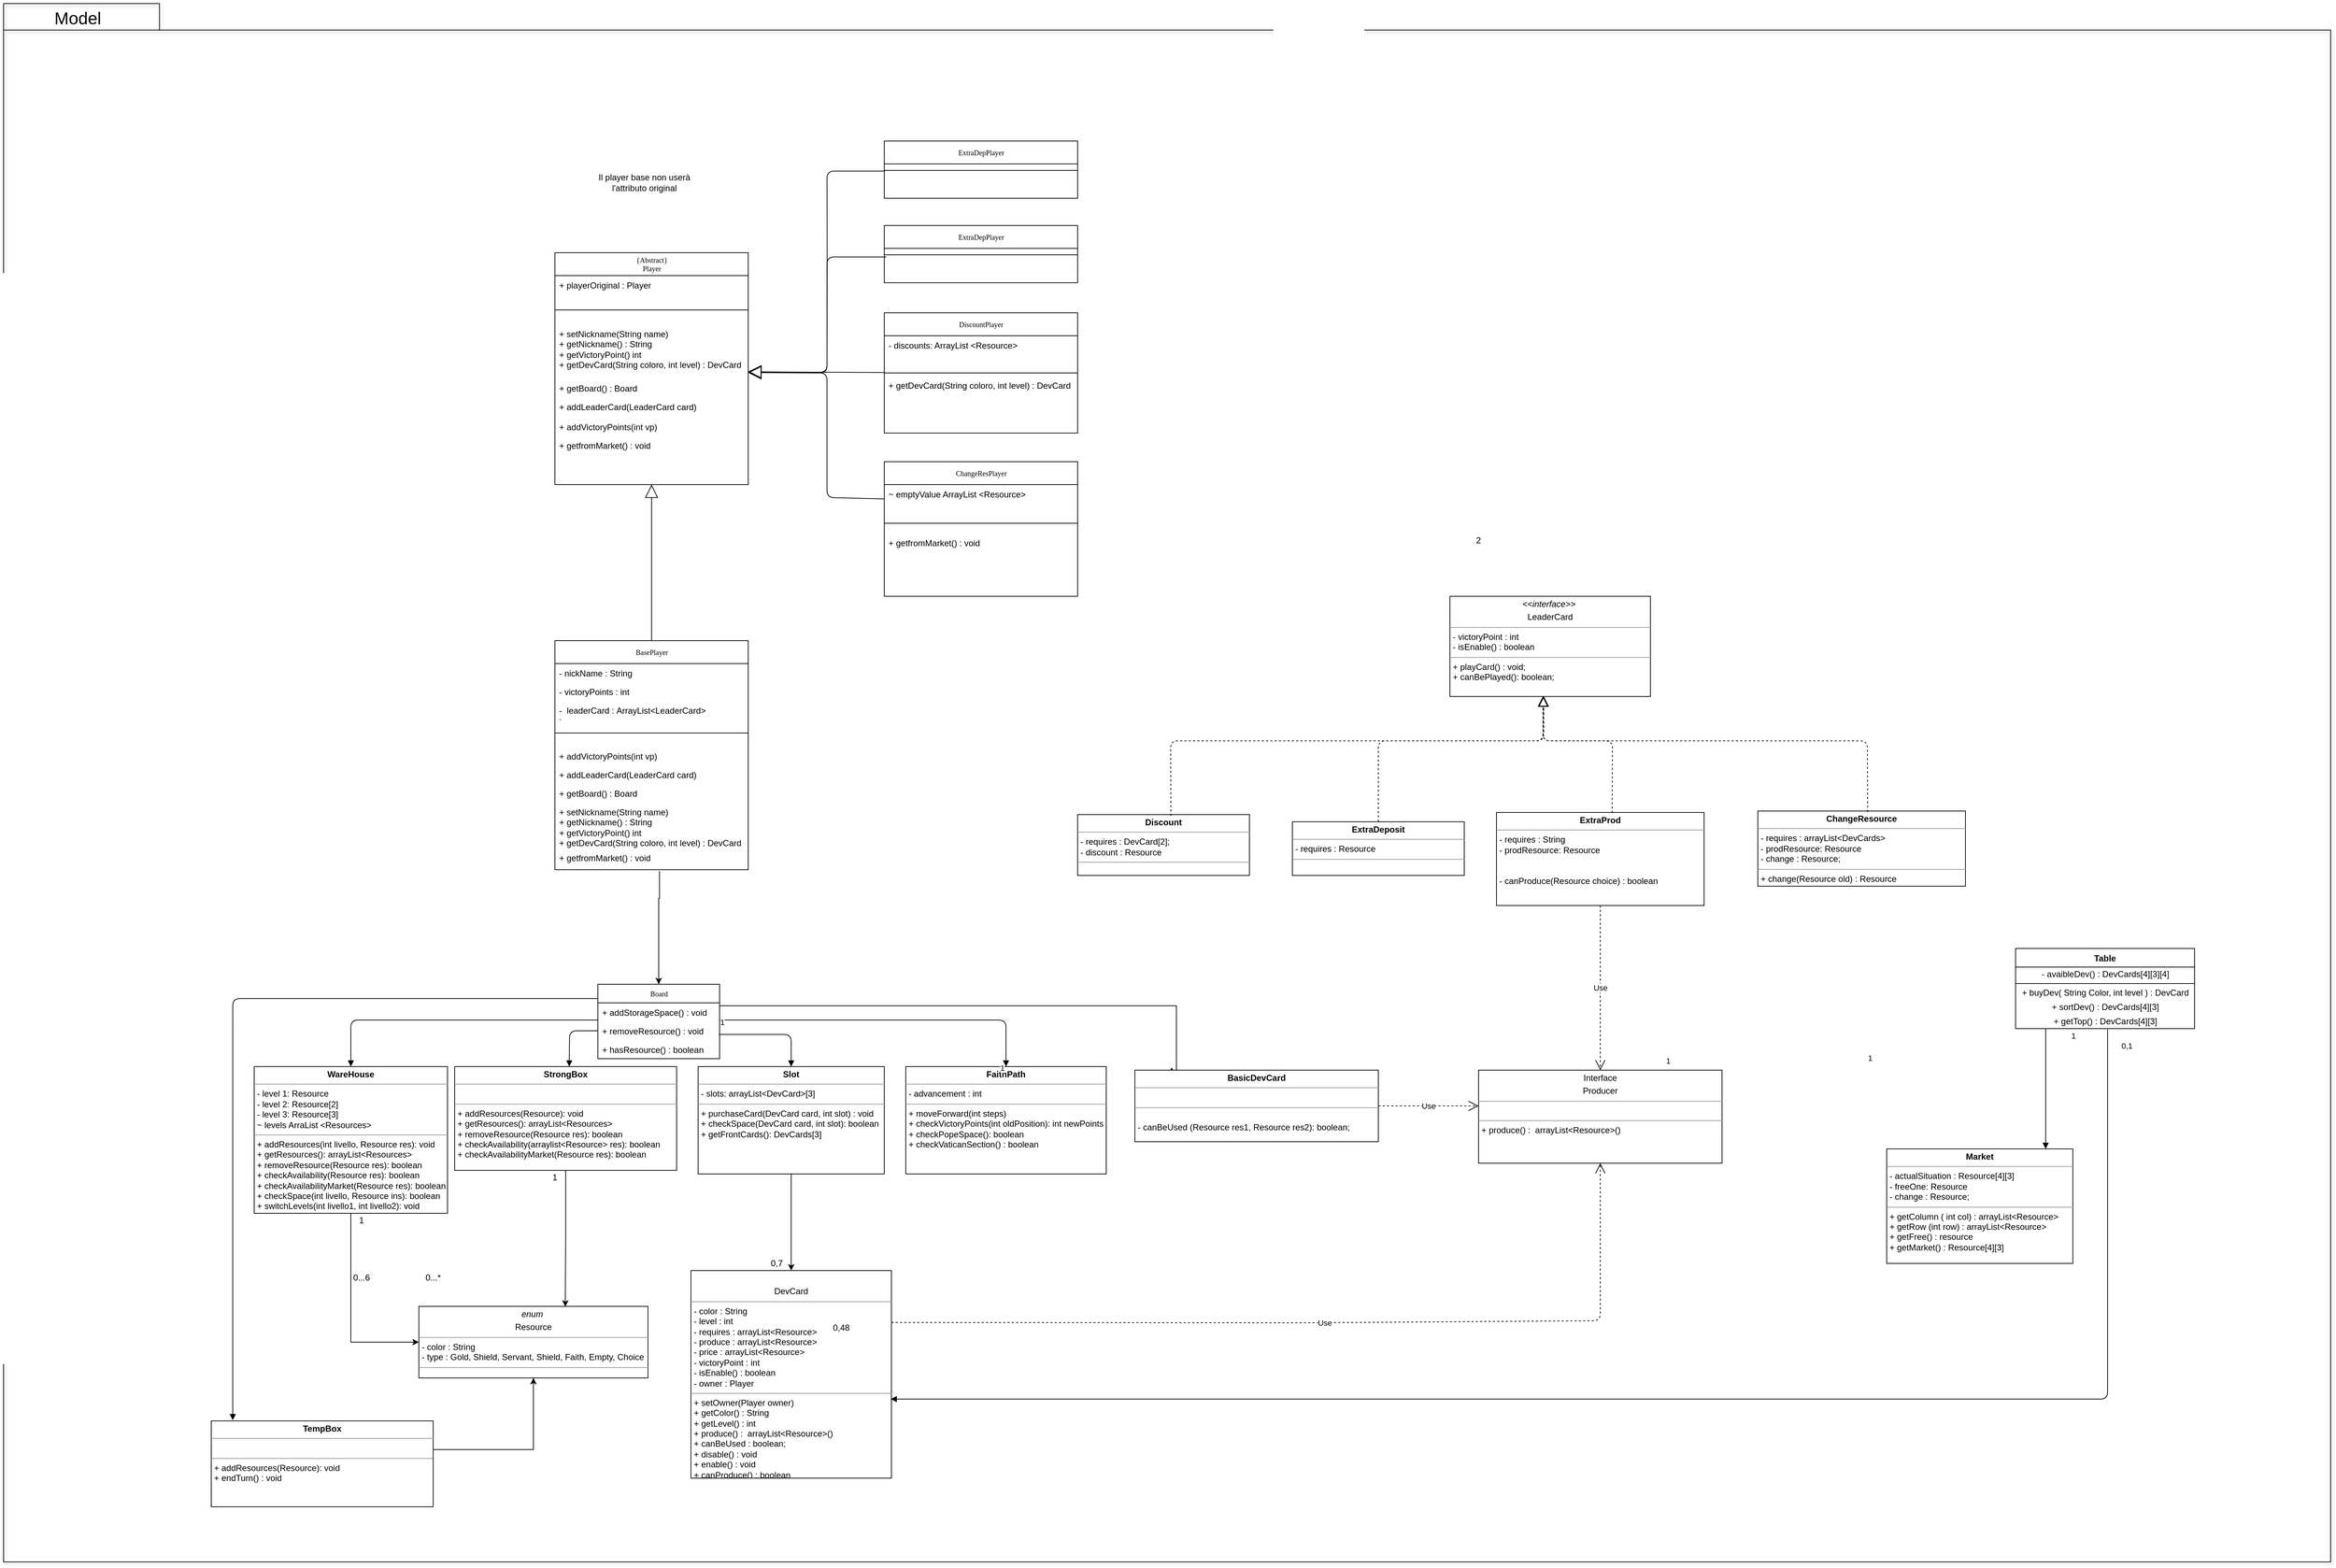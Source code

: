 <mxfile version="14.6.3" type="github">
  <diagram name="Page-1" id="c4acf3e9-155e-7222-9cf6-157b1a14988f">
    <mxGraphModel dx="1668" dy="1526" grid="1" gridSize="10" guides="1" tooltips="1" connect="1" arrows="1" fold="1" page="1" pageScale="1" pageWidth="850" pageHeight="1100" background="#ffffff" math="0" shadow="0">
      <root>
        <mxCell id="0" />
        <mxCell id="1" parent="0" />
        <mxCell id="w-K9gkln1mTXEIpbY9fb-1" value="" style="shape=folder;fontStyle=1;spacingTop=10;tabWidth=40;tabHeight=37;tabPosition=left;html=1;shadow=1;fillColor=none;" parent="1" vertex="1">
          <mxGeometry x="-590" y="-720" width="3250" height="2177" as="geometry" />
        </mxCell>
        <mxCell id="17acba5748e5396b-20" value="{Abstract}&lt;br&gt;Player" style="swimlane;html=1;fontStyle=0;childLayout=stackLayout;horizontal=1;startSize=32;fillColor=none;horizontalStack=0;resizeParent=1;resizeLast=0;collapsible=1;marginBottom=0;swimlaneFillColor=#ffffff;rounded=0;shadow=0;comic=0;labelBackgroundColor=none;strokeWidth=1;fontFamily=Verdana;fontSize=10;align=center;" parent="1" vertex="1">
          <mxGeometry x="180" y="-372" width="270" height="324" as="geometry" />
        </mxCell>
        <mxCell id="tSDiauI4BHr5IlE3H6ec-18" value="+ playerOriginal : Player" style="text;html=1;strokeColor=none;fillColor=none;align=left;verticalAlign=top;spacingLeft=4;spacingRight=4;whiteSpace=wrap;overflow=hidden;rotatable=0;points=[[0,0.5],[1,0.5]];portConstraint=eastwest;" parent="17acba5748e5396b-20" vertex="1">
          <mxGeometry y="32" width="270" height="28" as="geometry" />
        </mxCell>
        <mxCell id="Tt4_UZsse2JY--aP2vom-36" value="" style="line;strokeWidth=1;fillColor=none;align=left;verticalAlign=middle;spacingTop=-1;spacingLeft=3;spacingRight=3;rotatable=0;labelPosition=right;points=[];portConstraint=eastwest;" parent="17acba5748e5396b-20" vertex="1">
          <mxGeometry y="60" width="270" height="40" as="geometry" />
        </mxCell>
        <mxCell id="Tt4_UZsse2JY--aP2vom-37" value="+ setNickname(String name)&lt;br&gt;+ getNickname() : String&lt;br&gt;+ getVictoryPoint() int&lt;br&gt;+ getDevCard(String coloro, int level) : DevCard" style="text;html=1;strokeColor=none;fillColor=none;align=left;verticalAlign=top;spacingLeft=4;spacingRight=4;whiteSpace=wrap;overflow=hidden;rotatable=0;points=[[0,0.5],[1,0.5]];portConstraint=eastwest;" parent="17acba5748e5396b-20" vertex="1">
          <mxGeometry y="100" width="270" height="76" as="geometry" />
        </mxCell>
        <mxCell id="VZWiPymxHDZce6uz7Lrc-1" value="+ getBoard() : Board" style="text;html=1;strokeColor=none;fillColor=none;align=left;verticalAlign=top;spacingLeft=4;spacingRight=4;whiteSpace=wrap;overflow=hidden;rotatable=0;points=[[0,0.5],[1,0.5]];portConstraint=eastwest;" parent="17acba5748e5396b-20" vertex="1">
          <mxGeometry y="176" width="270" height="26" as="geometry" />
        </mxCell>
        <mxCell id="VZWiPymxHDZce6uz7Lrc-2" value="+ addLeaderCard(LeaderCard card)" style="text;html=1;strokeColor=none;fillColor=none;align=left;verticalAlign=top;spacingLeft=4;spacingRight=4;whiteSpace=wrap;overflow=hidden;rotatable=0;points=[[0,0.5],[1,0.5]];portConstraint=eastwest;" parent="17acba5748e5396b-20" vertex="1">
          <mxGeometry y="202" width="270" height="28" as="geometry" />
        </mxCell>
        <mxCell id="VZWiPymxHDZce6uz7Lrc-3" value="+ addVictoryPoints(int vp)" style="text;html=1;strokeColor=none;fillColor=none;align=left;verticalAlign=top;spacingLeft=4;spacingRight=4;whiteSpace=wrap;overflow=hidden;rotatable=0;points=[[0,0.5],[1,0.5]];portConstraint=eastwest;" parent="17acba5748e5396b-20" vertex="1">
          <mxGeometry y="230" width="270" height="26" as="geometry" />
        </mxCell>
        <mxCell id="tSDiauI4BHr5IlE3H6ec-36" value="+ getfromMarket() : void" style="text;html=1;strokeColor=none;fillColor=none;align=left;verticalAlign=top;spacingLeft=4;spacingRight=4;whiteSpace=wrap;overflow=hidden;rotatable=0;points=[[0,0.5],[1,0.5]];portConstraint=eastwest;" parent="17acba5748e5396b-20" vertex="1">
          <mxGeometry y="256" width="270" height="28" as="geometry" />
        </mxCell>
        <mxCell id="8uedm5YtxWgwwN68aBkR-3" style="edgeStyle=orthogonalEdgeStyle;rounded=0;orthogonalLoop=1;jettySize=auto;html=1;entryX=0.151;entryY=-0.038;entryDx=0;entryDy=0;entryPerimeter=0;" parent="1" source="5d2195bd80daf111-5" target="Tt4_UZsse2JY--aP2vom-49" edge="1">
          <mxGeometry relative="1" as="geometry">
            <Array as="points">
              <mxPoint x="1048" y="680" />
              <mxPoint x="1048" y="814" />
            </Array>
            <mxPoint x="1047.66" y="839.35" as="targetPoint" />
          </mxGeometry>
        </mxCell>
        <mxCell id="5d2195bd80daf111-5" value="Board" style="swimlane;html=1;fontStyle=0;childLayout=stackLayout;horizontal=1;startSize=26;fillColor=none;horizontalStack=0;resizeParent=1;resizeLast=0;collapsible=1;marginBottom=0;swimlaneFillColor=#ffffff;rounded=0;shadow=0;comic=0;labelBackgroundColor=none;strokeWidth=1;fontFamily=Verdana;fontSize=10;align=center;" parent="1" vertex="1">
          <mxGeometry x="240" y="650" width="170" height="104" as="geometry" />
        </mxCell>
        <mxCell id="tSDiauI4BHr5IlE3H6ec-33" value="+ addStorageSpace() : void" style="text;html=1;strokeColor=none;fillColor=none;align=left;verticalAlign=top;spacingLeft=4;spacingRight=4;whiteSpace=wrap;overflow=hidden;rotatable=0;points=[[0,0.5],[1,0.5]];portConstraint=eastwest;" parent="5d2195bd80daf111-5" vertex="1">
          <mxGeometry y="26" width="170" height="26" as="geometry" />
        </mxCell>
        <mxCell id="tSDiauI4BHr5IlE3H6ec-39" value="+ removeResource() : void" style="text;html=1;strokeColor=none;fillColor=none;align=left;verticalAlign=top;spacingLeft=4;spacingRight=4;whiteSpace=wrap;overflow=hidden;rotatable=0;points=[[0,0.5],[1,0.5]];portConstraint=eastwest;" parent="5d2195bd80daf111-5" vertex="1">
          <mxGeometry y="52" width="170" height="26" as="geometry" />
        </mxCell>
        <mxCell id="tSDiauI4BHr5IlE3H6ec-40" value="+ hasResource() : boolean" style="text;html=1;strokeColor=none;fillColor=none;align=left;verticalAlign=top;spacingLeft=4;spacingRight=4;whiteSpace=wrap;overflow=hidden;rotatable=0;points=[[0,0.5],[1,0.5]];portConstraint=eastwest;" parent="5d2195bd80daf111-5" vertex="1">
          <mxGeometry y="78" width="170" height="26" as="geometry" />
        </mxCell>
        <mxCell id="5d2195bd80daf111-12" value="&lt;p style=&quot;margin: 0px ; margin-top: 4px ; text-align: center&quot;&gt;&lt;i&gt;enum&amp;nbsp;&lt;/i&gt;&lt;/p&gt;&lt;p style=&quot;margin: 0px ; margin-top: 4px ; text-align: center&quot;&gt;Resource&lt;/p&gt;&lt;hr size=&quot;1&quot;&gt;&lt;p style=&quot;margin: 0px ; margin-left: 4px&quot;&gt;- color : String&lt;br&gt;- type : Gold, Shield, Servant, Shield, Faith, Empty, Choice&lt;/p&gt;&lt;hr size=&quot;1&quot;&gt;&lt;p style=&quot;margin: 0px ; margin-left: 4px&quot;&gt;&lt;br&gt;&lt;/p&gt;" style="verticalAlign=top;align=left;overflow=fill;fontSize=12;fontFamily=Helvetica;html=1;rounded=0;shadow=0;comic=0;labelBackgroundColor=none;strokeWidth=1" parent="1" vertex="1">
          <mxGeometry x="-10" y="1100" width="320" height="100" as="geometry" />
        </mxCell>
        <mxCell id="RtRzZt0xqBWtNR3uWcVC-22" style="edgeStyle=orthogonalEdgeStyle;rounded=0;orthogonalLoop=1;jettySize=auto;html=1;entryX=0.639;entryY=0.004;entryDx=0;entryDy=0;entryPerimeter=0;" parent="1" source="RtRzZt0xqBWtNR3uWcVC-19" target="5d2195bd80daf111-12" edge="1">
          <mxGeometry relative="1" as="geometry" />
        </mxCell>
        <mxCell id="RtRzZt0xqBWtNR3uWcVC-19" value="&lt;p style=&quot;margin: 0px ; margin-top: 4px ; text-align: center&quot;&gt;&lt;b&gt;StrongBox&lt;/b&gt;&lt;/p&gt;&lt;hr size=&quot;1&quot;&gt;&lt;p style=&quot;margin: 0px ; margin-left: 4px&quot;&gt;&lt;br&gt;&lt;/p&gt;&lt;hr size=&quot;1&quot;&gt;&lt;p style=&quot;margin: 0px ; margin-left: 4px&quot;&gt;+ addResources(Resource): void&lt;/p&gt;&lt;p style=&quot;margin: 0px ; margin-left: 4px&quot;&gt;+ getResources(): arrayList&amp;lt;Resources&amp;gt;&lt;/p&gt;&lt;p style=&quot;margin: 0px ; margin-left: 4px&quot;&gt;+ removeResource(Resource res): boolean&lt;/p&gt;&lt;p style=&quot;margin: 0px ; margin-left: 4px&quot;&gt;+ checkAvailability(arraylist&amp;lt;Resource&amp;gt; res): boolean&lt;/p&gt;&lt;p style=&quot;margin: 0px ; margin-left: 4px&quot;&gt;+ checkAvailabilityMarket(Resource res): boolean&lt;br&gt;&lt;/p&gt;" style="verticalAlign=top;align=left;overflow=fill;fontSize=12;fontFamily=Helvetica;html=1;rounded=0;shadow=0;comic=0;labelBackgroundColor=none;strokeWidth=1" parent="1" vertex="1">
          <mxGeometry x="40" y="765" width="310" height="145" as="geometry" />
        </mxCell>
        <mxCell id="RtRzZt0xqBWtNR3uWcVC-25" style="edgeStyle=orthogonalEdgeStyle;rounded=0;orthogonalLoop=1;jettySize=auto;html=1;" parent="1" source="RtRzZt0xqBWtNR3uWcVC-20" target="5d2195bd80daf111-12" edge="1">
          <mxGeometry relative="1" as="geometry">
            <Array as="points">
              <mxPoint x="-105" y="1050" />
              <mxPoint x="-105" y="1050" />
            </Array>
          </mxGeometry>
        </mxCell>
        <mxCell id="RtRzZt0xqBWtNR3uWcVC-20" value="&lt;p style=&quot;margin: 0px ; margin-top: 4px ; text-align: center&quot;&gt;&lt;b&gt;WareHouse&lt;/b&gt;&lt;/p&gt;&lt;hr size=&quot;1&quot;&gt;&lt;p style=&quot;margin: 0px ; margin-left: 4px&quot;&gt;- level 1: Resource&lt;/p&gt;&lt;p style=&quot;margin: 0px ; margin-left: 4px&quot;&gt;- level 2: Resource[2]&lt;/p&gt;&lt;p style=&quot;margin: 0px ; margin-left: 4px&quot;&gt;- level 3: Resource[3]&lt;/p&gt;&lt;p style=&quot;margin: 0px ; margin-left: 4px&quot;&gt;~ levels ArraList &amp;lt;Resources&amp;gt;&lt;/p&gt;&lt;hr size=&quot;1&quot;&gt;&lt;p style=&quot;margin: 0px ; margin-left: 4px&quot;&gt;+ addResources(int livello, Resource res): void&lt;/p&gt;&lt;p style=&quot;margin: 0px ; margin-left: 4px&quot;&gt;+ getResources(): arrayList&amp;lt;Resources&amp;gt;&lt;/p&gt;&lt;p style=&quot;margin: 0px ; margin-left: 4px&quot;&gt;+ removeResource(Resource res): boolean&lt;/p&gt;&lt;p style=&quot;margin: 0px ; margin-left: 4px&quot;&gt;+ checkAvailability(Resource res): boolean&lt;/p&gt;&lt;p style=&quot;margin: 0px ; margin-left: 4px&quot;&gt;+ checkAvailabilityMarket(Resource res): boolean&lt;/p&gt;&lt;p style=&quot;margin: 0px ; margin-left: 4px&quot;&gt;+ checkSpace(int livello, Resource ins): boolean&lt;/p&gt;&lt;p style=&quot;margin: 0px ; margin-left: 4px&quot;&gt;+ switchLevels(int livello1, int livello2): void&lt;/p&gt;" style="verticalAlign=top;align=left;overflow=fill;fontSize=12;fontFamily=Helvetica;html=1;rounded=0;shadow=0;comic=0;labelBackgroundColor=none;strokeWidth=1" parent="1" vertex="1">
          <mxGeometry x="-240" y="765" width="270" height="205" as="geometry" />
        </mxCell>
        <mxCell id="RtRzZt0xqBWtNR3uWcVC-23" value="0...*" style="text;html=1;strokeColor=none;fillColor=none;align=center;verticalAlign=middle;whiteSpace=wrap;rounded=0;" parent="1" vertex="1">
          <mxGeometry x="-10" y="1050" width="40" height="20" as="geometry" />
        </mxCell>
        <mxCell id="RtRzZt0xqBWtNR3uWcVC-24" value="1" style="text;html=1;strokeColor=none;fillColor=none;align=center;verticalAlign=middle;whiteSpace=wrap;rounded=0;" parent="1" vertex="1">
          <mxGeometry x="160" y="910" width="40" height="20" as="geometry" />
        </mxCell>
        <mxCell id="RtRzZt0xqBWtNR3uWcVC-26" value="0...6" style="text;html=1;strokeColor=none;fillColor=none;align=center;verticalAlign=middle;whiteSpace=wrap;rounded=0;" parent="1" vertex="1">
          <mxGeometry x="-110" y="1050" width="40" height="20" as="geometry" />
        </mxCell>
        <mxCell id="RtRzZt0xqBWtNR3uWcVC-27" value="1" style="text;html=1;strokeColor=none;fillColor=none;align=center;verticalAlign=middle;whiteSpace=wrap;rounded=0;" parent="1" vertex="1">
          <mxGeometry x="-110" y="970" width="40" height="20" as="geometry" />
        </mxCell>
        <mxCell id="Tt4_UZsse2JY--aP2vom-6" style="edgeStyle=orthogonalEdgeStyle;rounded=0;orthogonalLoop=1;jettySize=auto;html=1;" parent="1" source="RtRzZt0xqBWtNR3uWcVC-28" target="Tt4_UZsse2JY--aP2vom-1" edge="1">
          <mxGeometry relative="1" as="geometry" />
        </mxCell>
        <mxCell id="RtRzZt0xqBWtNR3uWcVC-28" value="&lt;p style=&quot;margin: 0px ; margin-top: 4px ; text-align: center&quot;&gt;&lt;b&gt;Slot&lt;/b&gt;&lt;/p&gt;&lt;hr size=&quot;1&quot;&gt;&lt;p style=&quot;margin: 0px ; margin-left: 4px&quot;&gt;- slots: arrayList&amp;lt;DevCard&amp;gt;[3]&lt;/p&gt;&lt;hr size=&quot;1&quot;&gt;&lt;p style=&quot;margin: 0px ; margin-left: 4px&quot;&gt;+ purchaseCard(DevCard card, int slot) : void&lt;/p&gt;&lt;p style=&quot;margin: 0px ; margin-left: 4px&quot;&gt;+ checkSpace(DevCard card, int slot): boolean&lt;/p&gt;&lt;p style=&quot;margin: 0px ; margin-left: 4px&quot;&gt;+ getFrontCards(): DevCards[3]&lt;/p&gt;&lt;p style=&quot;margin: 0px ; margin-left: 4px&quot;&gt;&lt;br&gt;&lt;/p&gt;" style="verticalAlign=top;align=left;overflow=fill;fontSize=12;fontFamily=Helvetica;html=1;rounded=0;shadow=0;comic=0;labelBackgroundColor=none;strokeWidth=1" parent="1" vertex="1">
          <mxGeometry x="380" y="765" width="260" height="150" as="geometry" />
        </mxCell>
        <mxCell id="RtRzZt0xqBWtNR3uWcVC-29" value="&lt;p style=&quot;margin: 0px ; margin-top: 4px ; text-align: center&quot;&gt;&lt;b&gt;FaithPath&lt;/b&gt;&lt;/p&gt;&lt;hr size=&quot;1&quot;&gt;&lt;p style=&quot;margin: 0px ; margin-left: 4px&quot;&gt;- advancement : int&lt;/p&gt;&lt;hr size=&quot;1&quot;&gt;&lt;p style=&quot;margin: 0px ; margin-left: 4px&quot;&gt;+ moveForward(int steps)&lt;/p&gt;&lt;p style=&quot;margin: 0px ; margin-left: 4px&quot;&gt;+ checkVictoryPoints(int oldPosition): int newPoints&lt;/p&gt;&lt;p style=&quot;margin: 0px ; margin-left: 4px&quot;&gt;+ checkPopeSpace(): boolean&lt;/p&gt;&lt;p style=&quot;margin: 0px ; margin-left: 4px&quot;&gt;+ checkVaticanSection() : boolean&lt;/p&gt;" style="verticalAlign=top;align=left;overflow=fill;fontSize=12;fontFamily=Helvetica;html=1;rounded=0;shadow=0;comic=0;labelBackgroundColor=none;strokeWidth=1" parent="1" vertex="1">
          <mxGeometry x="670" y="765" width="280" height="150" as="geometry" />
        </mxCell>
        <mxCell id="Tt4_UZsse2JY--aP2vom-1" value="&lt;p style=&quot;margin: 0px ; margin-top: 4px ; text-align: center&quot;&gt;&lt;br&gt;&lt;/p&gt;&lt;p style=&quot;margin: 0px ; margin-top: 4px ; text-align: center&quot;&gt;DevCard&lt;/p&gt;&lt;hr size=&quot;1&quot;&gt;&lt;p style=&quot;margin: 0px ; margin-left: 4px&quot;&gt;- color : String&lt;br&gt;- level : int&amp;nbsp;&lt;/p&gt;&lt;p style=&quot;margin: 0px ; margin-left: 4px&quot;&gt;- requires : arrayList&amp;lt;Resource&amp;gt;&lt;/p&gt;&lt;p style=&quot;margin: 0px ; margin-left: 4px&quot;&gt;- produce : arrayList&amp;lt;Resource&amp;gt;&amp;nbsp;&lt;/p&gt;&lt;p style=&quot;margin: 0px ; margin-left: 4px&quot;&gt;- price : arrayList&amp;lt;Resource&amp;gt;&lt;/p&gt;&lt;p style=&quot;margin: 0px ; margin-left: 4px&quot;&gt;- victoryPoint : int&lt;/p&gt;&lt;p style=&quot;margin: 0px ; margin-left: 4px&quot;&gt;- isEnable() : boolean&lt;/p&gt;&lt;p style=&quot;margin: 0px ; margin-left: 4px&quot;&gt;- owner : Player&lt;/p&gt;&lt;hr size=&quot;1&quot;&gt;&lt;p style=&quot;margin: 0px ; margin-left: 4px&quot;&gt;+ setOwner(Player owner)&amp;nbsp;&lt;/p&gt;&lt;p style=&quot;margin: 0px ; margin-left: 4px&quot;&gt;+ getColor() : String&lt;/p&gt;&lt;p style=&quot;margin: 0px ; margin-left: 4px&quot;&gt;+ getLevel() : int&amp;nbsp;&lt;/p&gt;&lt;p style=&quot;margin: 0px ; margin-left: 4px&quot;&gt;+ produce() : &amp;nbsp;arrayList&amp;lt;Resource&amp;gt;()&lt;/p&gt;&lt;p style=&quot;margin: 0px ; margin-left: 4px&quot;&gt;+ canBeUsed : boolean;&lt;/p&gt;&lt;p style=&quot;margin: 0px ; margin-left: 4px&quot;&gt;+ disable() : void&lt;/p&gt;&lt;p style=&quot;margin: 0px ; margin-left: 4px&quot;&gt;+ enable() : void&lt;/p&gt;&lt;p style=&quot;margin: 0px ; margin-left: 4px&quot;&gt;+ canProduce() : boolean&lt;/p&gt;&lt;p style=&quot;margin: 0px ; margin-left: 4px&quot;&gt;&lt;br&gt;&lt;/p&gt;&lt;p style=&quot;margin: 0px ; margin-left: 4px&quot;&gt;&lt;br&gt;&lt;/p&gt;" style="verticalAlign=top;align=left;overflow=fill;fontSize=12;fontFamily=Helvetica;html=1;rounded=0;shadow=0;comic=0;labelBackgroundColor=none;strokeWidth=1" parent="1" vertex="1">
          <mxGeometry x="370" y="1050" width="280" height="290" as="geometry" />
        </mxCell>
        <mxCell id="Tt4_UZsse2JY--aP2vom-7" value="0,7" style="text;html=1;strokeColor=none;fillColor=none;align=center;verticalAlign=middle;whiteSpace=wrap;rounded=0;" parent="1" vertex="1">
          <mxGeometry x="470" y="1030" width="40" height="20" as="geometry" />
        </mxCell>
        <mxCell id="Tt4_UZsse2JY--aP2vom-9" value="&lt;p style=&quot;margin: 0px ; margin-top: 4px ; text-align: center&quot;&gt;&lt;i&gt;&amp;lt;&amp;lt;interface&amp;gt;&amp;gt;&amp;nbsp;&lt;/i&gt;&lt;/p&gt;&lt;p style=&quot;margin: 0px ; margin-top: 4px ; text-align: center&quot;&gt;LeaderCard&lt;/p&gt;&lt;hr size=&quot;1&quot;&gt;&lt;p style=&quot;margin: 0px ; margin-left: 4px&quot;&gt;- victoryPoint : int&lt;br&gt;&lt;/p&gt;&lt;p style=&quot;margin: 0px ; margin-left: 4px&quot;&gt;- isEnable() : boolean&lt;/p&gt;&lt;hr size=&quot;1&quot;&gt;&lt;p style=&quot;margin: 0px ; margin-left: 4px&quot;&gt;+ playCard() : void;&lt;br&gt;&lt;/p&gt;&lt;p style=&quot;margin: 0px ; margin-left: 4px&quot;&gt;+ canBePlayed(): boolean;&lt;/p&gt;" style="verticalAlign=top;align=left;overflow=fill;fontSize=12;fontFamily=Helvetica;html=1;rounded=0;shadow=0;comic=0;labelBackgroundColor=none;strokeWidth=1" parent="1" vertex="1">
          <mxGeometry x="1430" y="108" width="280" height="140" as="geometry" />
        </mxCell>
        <mxCell id="Tt4_UZsse2JY--aP2vom-10" value="&lt;p style=&quot;margin: 0px ; margin-top: 4px ; text-align: center&quot;&gt;&lt;b&gt;Discount&lt;/b&gt;&lt;/p&gt;&lt;hr size=&quot;1&quot;&gt;&lt;p style=&quot;margin: 0px ; margin-left: 4px&quot;&gt;- requires : DevCard[2];&lt;/p&gt;&lt;p style=&quot;margin: 0px ; margin-left: 4px&quot;&gt;- discount : Resource&lt;/p&gt;&lt;hr size=&quot;1&quot;&gt;&lt;p style=&quot;margin: 0px ; margin-left: 4px&quot;&gt;&lt;br&gt;&lt;/p&gt;" style="verticalAlign=top;align=left;overflow=fill;fontSize=12;fontFamily=Helvetica;html=1;rounded=0;shadow=0;comic=0;labelBackgroundColor=none;strokeWidth=1" parent="1" vertex="1">
          <mxGeometry x="910" y="413" width="240" height="85" as="geometry" />
        </mxCell>
        <mxCell id="Tt4_UZsse2JY--aP2vom-15" value="2" style="text;html=1;strokeColor=none;fillColor=none;align=center;verticalAlign=middle;whiteSpace=wrap;rounded=0;" parent="1" vertex="1">
          <mxGeometry x="1450" y="20" width="40" height="20" as="geometry" />
        </mxCell>
        <mxCell id="Tt4_UZsse2JY--aP2vom-23" value="&lt;p style=&quot;margin: 0px ; margin-top: 4px ; text-align: center&quot;&gt;&lt;b&gt;ExtraDeposit&lt;/b&gt;&lt;/p&gt;&lt;hr size=&quot;1&quot;&gt;&lt;p style=&quot;margin: 0px ; margin-left: 4px&quot;&gt;- requires : Resource&lt;/p&gt;&lt;hr size=&quot;1&quot;&gt;&lt;p style=&quot;margin: 0px ; margin-left: 4px&quot;&gt;&lt;br&gt;&lt;/p&gt;" style="verticalAlign=top;align=left;overflow=fill;fontSize=12;fontFamily=Helvetica;html=1;rounded=0;shadow=0;comic=0;labelBackgroundColor=none;strokeWidth=1" parent="1" vertex="1">
          <mxGeometry x="1210" y="423" width="240" height="75" as="geometry" />
        </mxCell>
        <mxCell id="Tt4_UZsse2JY--aP2vom-26" value="" style="endArrow=block;dashed=1;endFill=0;endSize=12;html=1;exitX=0.543;exitY=0.02;exitDx=0;exitDy=0;exitPerimeter=0;entryX=0.468;entryY=0.997;entryDx=0;entryDy=0;entryPerimeter=0;" parent="1" source="Tt4_UZsse2JY--aP2vom-10" target="Tt4_UZsse2JY--aP2vom-9" edge="1">
          <mxGeometry width="160" relative="1" as="geometry">
            <mxPoint x="1190" y="360" as="sourcePoint" />
            <mxPoint x="1350" y="360" as="targetPoint" />
            <Array as="points">
              <mxPoint x="1040" y="310" />
              <mxPoint x="1561" y="310" />
            </Array>
          </mxGeometry>
        </mxCell>
        <mxCell id="Tt4_UZsse2JY--aP2vom-28" value="" style="endArrow=block;dashed=1;endFill=0;endSize=12;html=1;entryX=0.464;entryY=0.997;entryDx=0;entryDy=0;entryPerimeter=0;" parent="1" source="Tt4_UZsse2JY--aP2vom-23" edge="1" target="Tt4_UZsse2JY--aP2vom-9">
          <mxGeometry width="160" relative="1" as="geometry">
            <mxPoint x="1200.32" y="426.7" as="sourcePoint" />
            <mxPoint x="1560" y="250" as="targetPoint" />
            <Array as="points">
              <mxPoint x="1330" y="310" />
              <mxPoint x="1560" y="310" />
            </Array>
          </mxGeometry>
        </mxCell>
        <mxCell id="Tt4_UZsse2JY--aP2vom-29" value="&lt;p style=&quot;margin: 0px ; margin-top: 4px ; text-align: center&quot;&gt;&lt;b&gt;ExtraProd&lt;/b&gt;&lt;/p&gt;&lt;hr size=&quot;1&quot;&gt;&lt;p style=&quot;margin: 0px ; margin-left: 4px&quot;&gt;- requires : String&lt;/p&gt;&lt;p style=&quot;margin: 0px ; margin-left: 4px&quot;&gt;- prodResource: Resource&lt;/p&gt;&lt;p style=&quot;margin: 0px ; margin-left: 4px&quot;&gt;&lt;br&gt;&lt;/p&gt;&lt;p style=&quot;margin: 0px ; margin-left: 4px&quot;&gt;&lt;br&gt;&lt;/p&gt;&lt;p style=&quot;margin: 0px ; margin-left: 4px&quot;&gt;- canProduce(Resource choice) : boolean&lt;/p&gt;" style="verticalAlign=top;align=left;overflow=fill;fontSize=12;fontFamily=Helvetica;html=1;rounded=0;shadow=0;comic=0;labelBackgroundColor=none;strokeWidth=1" parent="1" vertex="1">
          <mxGeometry x="1495" y="410" width="290" height="130" as="geometry" />
        </mxCell>
        <mxCell id="Tt4_UZsse2JY--aP2vom-31" value="" style="endArrow=block;dashed=1;endFill=0;endSize=12;html=1;exitX=0.557;exitY=0.005;exitDx=0;exitDy=0;exitPerimeter=0;entryX=0.467;entryY=0.995;entryDx=0;entryDy=0;entryPerimeter=0;" parent="1" source="Tt4_UZsse2JY--aP2vom-29" edge="1" target="Tt4_UZsse2JY--aP2vom-9">
          <mxGeometry width="160" relative="1" as="geometry">
            <mxPoint x="1490" y="425" as="sourcePoint" />
            <mxPoint x="1560" y="260" as="targetPoint" />
            <Array as="points">
              <mxPoint x="1657" y="310" />
              <mxPoint x="1560" y="310" />
            </Array>
          </mxGeometry>
        </mxCell>
        <mxCell id="Tt4_UZsse2JY--aP2vom-32" value="&lt;p style=&quot;margin: 0px ; margin-top: 4px ; text-align: center&quot;&gt;&lt;b&gt;ChangeResource&lt;/b&gt;&lt;/p&gt;&lt;hr size=&quot;1&quot;&gt;&lt;p style=&quot;margin: 0px ; margin-left: 4px&quot;&gt;- requires : arrayList&amp;lt;DevCards&amp;gt;&lt;/p&gt;&lt;p style=&quot;margin: 0px ; margin-left: 4px&quot;&gt;- prodResource: Resource&lt;/p&gt;&lt;p style=&quot;margin: 0px ; margin-left: 4px&quot;&gt;- change : Resource;&lt;/p&gt;&lt;hr size=&quot;1&quot;&gt;&lt;p style=&quot;margin: 0px ; margin-left: 4px&quot;&gt;+ change(Resource old) : Resource&lt;/p&gt;" style="verticalAlign=top;align=left;overflow=fill;fontSize=12;fontFamily=Helvetica;html=1;rounded=0;shadow=0;comic=0;labelBackgroundColor=none;strokeWidth=1" parent="1" vertex="1">
          <mxGeometry x="1860" y="408" width="290" height="105" as="geometry" />
        </mxCell>
        <mxCell id="Tt4_UZsse2JY--aP2vom-33" value="" style="endArrow=block;dashed=1;endFill=0;endSize=12;html=1;exitX=0.529;exitY=0.012;exitDx=0;exitDy=0;exitPerimeter=0;entryX=0.465;entryY=0.995;entryDx=0;entryDy=0;entryPerimeter=0;" parent="1" source="Tt4_UZsse2JY--aP2vom-32" edge="1" target="Tt4_UZsse2JY--aP2vom-9">
          <mxGeometry width="160" relative="1" as="geometry">
            <mxPoint x="1781.53" y="415.005" as="sourcePoint" />
            <mxPoint x="1560" y="250" as="targetPoint" />
            <Array as="points">
              <mxPoint x="2013" y="310" />
              <mxPoint x="1700" y="310" />
              <mxPoint x="1560" y="310" />
            </Array>
          </mxGeometry>
        </mxCell>
        <mxCell id="Tt4_UZsse2JY--aP2vom-41" value="" style="endArrow=block;endFill=1;html=1;edgeStyle=orthogonalEdgeStyle;align=left;verticalAlign=top;entryX=0.5;entryY=0;entryDx=0;entryDy=0;" parent="1" target="RtRzZt0xqBWtNR3uWcVC-29" edge="1">
          <mxGeometry x="-0.854" y="-15" relative="1" as="geometry">
            <mxPoint x="410" y="700" as="sourcePoint" />
            <mxPoint x="560" y="685" as="targetPoint" />
            <mxPoint as="offset" />
            <Array as="points">
              <mxPoint x="410" y="700" />
              <mxPoint x="810" y="700" />
            </Array>
          </mxGeometry>
        </mxCell>
        <mxCell id="Tt4_UZsse2JY--aP2vom-42" value="1" style="edgeLabel;resizable=0;html=1;align=left;verticalAlign=bottom;" parent="Tt4_UZsse2JY--aP2vom-41" connectable="0" vertex="1">
          <mxGeometry x="-1" relative="1" as="geometry">
            <mxPoint x="390" y="75" as="offset" />
          </mxGeometry>
        </mxCell>
        <mxCell id="Tt4_UZsse2JY--aP2vom-63" value="1" style="edgeLabel;resizable=0;html=1;align=left;verticalAlign=bottom;" parent="Tt4_UZsse2JY--aP2vom-41" connectable="0" vertex="1">
          <mxGeometry x="-1" relative="1" as="geometry">
            <mxPoint x="1320" y="65" as="offset" />
          </mxGeometry>
        </mxCell>
        <mxCell id="Tt4_UZsse2JY--aP2vom-43" value="" style="endArrow=block;endFill=1;html=1;edgeStyle=orthogonalEdgeStyle;align=left;verticalAlign=top;entryX=0.5;entryY=0;entryDx=0;entryDy=0;" parent="1" target="RtRzZt0xqBWtNR3uWcVC-20" edge="1">
          <mxGeometry x="-0.854" y="-15" relative="1" as="geometry">
            <mxPoint x="240" y="700" as="sourcePoint" />
            <mxPoint x="450" y="755" as="targetPoint" />
            <Array as="points">
              <mxPoint x="-105" y="700" />
            </Array>
            <mxPoint as="offset" />
          </mxGeometry>
        </mxCell>
        <mxCell id="Tt4_UZsse2JY--aP2vom-44" value="1,3" style="edgeLabel;resizable=0;html=1;align=left;verticalAlign=bottom;" parent="Tt4_UZsse2JY--aP2vom-43" connectable="0" vertex="1">
          <mxGeometry x="-1" relative="1" as="geometry">
            <mxPoint x="790.96" y="157.5" as="offset" />
          </mxGeometry>
        </mxCell>
        <mxCell id="Tt4_UZsse2JY--aP2vom-45" value="" style="endArrow=block;endFill=1;html=1;edgeStyle=orthogonalEdgeStyle;align=left;verticalAlign=top;exitX=0.993;exitY=0.697;exitDx=0;exitDy=0;exitPerimeter=0;" parent="1" target="RtRzZt0xqBWtNR3uWcVC-28" edge="1" source="tSDiauI4BHr5IlE3H6ec-39">
          <mxGeometry x="-0.854" y="-15" relative="1" as="geometry">
            <mxPoint x="413" y="660" as="sourcePoint" />
            <mxPoint x="740" y="775" as="targetPoint" />
            <mxPoint as="offset" />
            <Array as="points">
              <mxPoint x="510" y="720" />
            </Array>
          </mxGeometry>
        </mxCell>
        <mxCell id="Tt4_UZsse2JY--aP2vom-46" value="1" style="edgeLabel;resizable=0;html=1;align=left;verticalAlign=bottom;" parent="Tt4_UZsse2JY--aP2vom-45" connectable="0" vertex="1">
          <mxGeometry x="-1" relative="1" as="geometry">
            <mxPoint y="-9" as="offset" />
          </mxGeometry>
        </mxCell>
        <mxCell id="Tt4_UZsse2JY--aP2vom-47" value="" style="endArrow=block;endFill=1;html=1;edgeStyle=orthogonalEdgeStyle;align=left;verticalAlign=top;exitX=0;exitY=0.5;exitDx=0;exitDy=0;" parent="1" edge="1" source="tSDiauI4BHr5IlE3H6ec-39">
          <mxGeometry x="-0.854" y="-15" relative="1" as="geometry">
            <mxPoint x="240" y="689" as="sourcePoint" />
            <mxPoint x="200" y="765" as="targetPoint" />
            <mxPoint as="offset" />
          </mxGeometry>
        </mxCell>
        <mxCell id="Tt4_UZsse2JY--aP2vom-49" value="&lt;p style=&quot;margin: 0px ; margin-top: 4px ; text-align: center&quot;&gt;&lt;b&gt;BasicDevCard&lt;/b&gt;&lt;br&gt;&lt;/p&gt;&lt;hr size=&quot;1&quot;&gt;&lt;p style=&quot;margin: 0px ; margin-left: 4px&quot;&gt;&lt;br&gt;&lt;/p&gt;&lt;hr size=&quot;1&quot;&gt;&lt;p style=&quot;margin: 0px ; margin-left: 4px&quot;&gt;&lt;br&gt;&lt;/p&gt;&lt;p style=&quot;margin: 0px ; margin-left: 4px&quot;&gt;- canBeUsed (Resource res1, Resource res2): boolean;&lt;/p&gt;&lt;p style=&quot;margin: 0px ; margin-left: 4px&quot;&gt;&lt;br&gt;&lt;/p&gt;&lt;p style=&quot;margin: 0px ; margin-left: 4px&quot;&gt;&lt;br&gt;&lt;/p&gt;" style="verticalAlign=top;align=left;overflow=fill;fontSize=12;fontFamily=Helvetica;html=1;rounded=0;shadow=0;comic=0;labelBackgroundColor=none;strokeWidth=1" parent="1" vertex="1">
          <mxGeometry x="990" y="770" width="340" height="100" as="geometry" />
        </mxCell>
        <mxCell id="Tt4_UZsse2JY--aP2vom-53" value="Table" style="swimlane;fontStyle=1;align=center;verticalAlign=top;childLayout=stackLayout;horizontal=1;startSize=26;horizontalStack=0;resizeParent=1;resizeParentMax=0;resizeLast=0;collapsible=1;marginBottom=0;" parent="1" vertex="1">
          <mxGeometry x="2220" y="600" width="250" height="112" as="geometry" />
        </mxCell>
        <mxCell id="Tt4_UZsse2JY--aP2vom-68" value="- avaibleDev() : DevCards[4][3][4]" style="text;html=1;align=center;verticalAlign=middle;resizable=0;points=[];autosize=1;" parent="Tt4_UZsse2JY--aP2vom-53" vertex="1">
          <mxGeometry y="26" width="250" height="20" as="geometry" />
        </mxCell>
        <mxCell id="Tt4_UZsse2JY--aP2vom-55" value="" style="line;strokeWidth=1;fillColor=none;align=left;verticalAlign=middle;spacingTop=-1;spacingLeft=3;spacingRight=3;rotatable=0;labelPosition=right;points=[];portConstraint=eastwest;" parent="Tt4_UZsse2JY--aP2vom-53" vertex="1">
          <mxGeometry y="46" width="250" height="6" as="geometry" />
        </mxCell>
        <mxCell id="Tt4_UZsse2JY--aP2vom-65" value="+ buyDev( String Color, int level ) : DevCard" style="text;html=1;align=center;verticalAlign=middle;resizable=0;points=[];autosize=1;" parent="Tt4_UZsse2JY--aP2vom-53" vertex="1">
          <mxGeometry y="52" width="250" height="20" as="geometry" />
        </mxCell>
        <mxCell id="Tt4_UZsse2JY--aP2vom-69" value="+ sortDev() : DevCards[4][3]" style="text;html=1;align=center;verticalAlign=middle;resizable=0;points=[];autosize=1;" parent="Tt4_UZsse2JY--aP2vom-53" vertex="1">
          <mxGeometry y="72" width="250" height="20" as="geometry" />
        </mxCell>
        <mxCell id="Tt4_UZsse2JY--aP2vom-71" value="+ getTop() : DevCards[4][3]" style="text;html=1;align=center;verticalAlign=middle;resizable=0;points=[];autosize=1;" parent="Tt4_UZsse2JY--aP2vom-53" vertex="1">
          <mxGeometry y="92" width="250" height="20" as="geometry" />
        </mxCell>
        <mxCell id="Tt4_UZsse2JY--aP2vom-64" value="&lt;p style=&quot;margin: 0px ; margin-top: 4px ; text-align: center&quot;&gt;&lt;b&gt;Market&lt;/b&gt;&lt;/p&gt;&lt;hr size=&quot;1&quot;&gt;&lt;p style=&quot;margin: 0px ; margin-left: 4px&quot;&gt;- actualSituation : Resource[4][3]&amp;nbsp;&lt;/p&gt;&lt;p style=&quot;margin: 0px ; margin-left: 4px&quot;&gt;- freeOne: Resource&lt;/p&gt;&lt;p style=&quot;margin: 0px ; margin-left: 4px&quot;&gt;- change : Resource;&lt;/p&gt;&lt;hr size=&quot;1&quot;&gt;&lt;p style=&quot;margin: 0px ; margin-left: 4px&quot;&gt;+ getColumn ( int col) : arrayList&amp;lt;Resource&amp;gt;&amp;nbsp;&lt;/p&gt;&lt;p style=&quot;margin: 0px ; margin-left: 4px&quot;&gt;+ getRow (int row) : arrayList&amp;lt;Resource&amp;gt;&lt;/p&gt;&lt;p style=&quot;margin: 0px ; margin-left: 4px&quot;&gt;+ getFree() : resource&lt;/p&gt;&lt;p style=&quot;margin: 0px ; margin-left: 4px&quot;&gt;+ getMarket() : Resource[4][3]&lt;/p&gt;" style="verticalAlign=top;align=left;overflow=fill;fontSize=12;fontFamily=Helvetica;html=1;rounded=0;shadow=0;comic=0;labelBackgroundColor=none;strokeWidth=1" parent="1" vertex="1">
          <mxGeometry x="2040" y="880" width="260" height="160" as="geometry" />
        </mxCell>
        <mxCell id="Tt4_UZsse2JY--aP2vom-74" value="0,1" style="endArrow=block;endFill=1;html=1;edgeStyle=orthogonalEdgeStyle;align=left;verticalAlign=top;exitX=0.514;exitY=1.05;exitDx=0;exitDy=0;exitPerimeter=0;entryX=0.996;entryY=0.619;entryDx=0;entryDy=0;entryPerimeter=0;" parent="1" source="Tt4_UZsse2JY--aP2vom-71" target="Tt4_UZsse2JY--aP2vom-1" edge="1">
          <mxGeometry x="-0.991" y="17" relative="1" as="geometry">
            <mxPoint x="1050" y="1110" as="sourcePoint" />
            <mxPoint x="1060" y="1070" as="targetPoint" />
            <Array as="points">
              <mxPoint x="2349" y="1230" />
            </Array>
            <mxPoint as="offset" />
          </mxGeometry>
        </mxCell>
        <mxCell id="Tt4_UZsse2JY--aP2vom-75" value="1" style="edgeLabel;resizable=0;html=1;align=left;verticalAlign=bottom;" parent="Tt4_UZsse2JY--aP2vom-74" connectable="0" vertex="1">
          <mxGeometry x="-1" relative="1" as="geometry">
            <mxPoint x="-53" y="17" as="offset" />
          </mxGeometry>
        </mxCell>
        <mxCell id="Tt4_UZsse2JY--aP2vom-76" value="0,48" style="text;html=1;strokeColor=none;fillColor=none;align=center;verticalAlign=middle;whiteSpace=wrap;rounded=0;" parent="1" vertex="1">
          <mxGeometry x="560" y="1120" width="40" height="20" as="geometry" />
        </mxCell>
        <mxCell id="Tt4_UZsse2JY--aP2vom-77" value="" style="endArrow=block;endFill=1;html=1;edgeStyle=orthogonalEdgeStyle;align=left;verticalAlign=top;exitX=0.168;exitY=0.992;exitDx=0;exitDy=0;exitPerimeter=0;" parent="1" edge="1" source="Tt4_UZsse2JY--aP2vom-71">
          <mxGeometry x="-0.76" y="30" relative="1" as="geometry">
            <mxPoint x="2245" y="712" as="sourcePoint" />
            <mxPoint x="2262" y="880" as="targetPoint" />
            <Array as="points">
              <mxPoint x="2262" y="880" />
            </Array>
            <mxPoint as="offset" />
          </mxGeometry>
        </mxCell>
        <mxCell id="Tt4_UZsse2JY--aP2vom-78" value="1" style="edgeLabel;resizable=0;html=1;align=left;verticalAlign=bottom;" parent="Tt4_UZsse2JY--aP2vom-77" connectable="0" vertex="1">
          <mxGeometry x="-1" relative="1" as="geometry">
            <mxPoint x="-250" y="50" as="offset" />
          </mxGeometry>
        </mxCell>
        <mxCell id="Tt4_UZsse2JY--aP2vom-84" value="&lt;p style=&quot;margin: 0px ; margin-top: 4px ; text-align: center&quot;&gt;&lt;b&gt;TempBox&lt;/b&gt;&lt;/p&gt;&lt;hr size=&quot;1&quot;&gt;&lt;p style=&quot;margin: 0px ; margin-left: 4px&quot;&gt;&lt;br&gt;&lt;/p&gt;&lt;hr size=&quot;1&quot;&gt;&lt;p style=&quot;margin: 0px ; margin-left: 4px&quot;&gt;+ addResources(Resource): void&lt;/p&gt;&lt;p style=&quot;margin: 0px ; margin-left: 4px&quot;&gt;+ endTurn() : void&lt;/p&gt;" style="verticalAlign=top;align=left;overflow=fill;fontSize=12;fontFamily=Helvetica;html=1;rounded=0;shadow=0;comic=0;labelBackgroundColor=none;strokeWidth=1" parent="1" vertex="1">
          <mxGeometry x="-300" y="1260" width="310" height="120" as="geometry" />
        </mxCell>
        <mxCell id="Tt4_UZsse2JY--aP2vom-85" value="" style="endArrow=block;endFill=1;html=1;edgeStyle=orthogonalEdgeStyle;align=left;verticalAlign=top;entryX=0.097;entryY=-0.008;entryDx=0;entryDy=0;exitX=0;exitY=0.192;exitDx=0;exitDy=0;exitPerimeter=0;entryPerimeter=0;" parent="1" target="Tt4_UZsse2JY--aP2vom-84" edge="1" source="5d2195bd80daf111-5">
          <mxGeometry x="-0.854" y="-15" relative="1" as="geometry">
            <mxPoint x="240" y="690.004" as="sourcePoint" />
            <mxPoint x="-104.04" y="775" as="targetPoint" />
            <Array as="points">
              <mxPoint x="-270" y="670" />
            </Array>
            <mxPoint as="offset" />
          </mxGeometry>
        </mxCell>
        <mxCell id="Tt4_UZsse2JY--aP2vom-87" style="edgeStyle=orthogonalEdgeStyle;rounded=0;orthogonalLoop=1;jettySize=auto;html=1;exitX=1;exitY=0.5;exitDx=0;exitDy=0;entryX=0.5;entryY=1;entryDx=0;entryDy=0;" parent="1" source="Tt4_UZsse2JY--aP2vom-84" edge="1" target="5d2195bd80daf111-12">
          <mxGeometry relative="1" as="geometry">
            <Array as="points">
              <mxPoint x="150" y="1300" />
            </Array>
            <mxPoint x="-215" y="1230" as="sourcePoint" />
            <mxPoint x="-180" y="1110" as="targetPoint" />
          </mxGeometry>
        </mxCell>
        <mxCell id="w-K9gkln1mTXEIpbY9fb-2" value="&lt;font style=&quot;font-size: 24px&quot;&gt;Model&lt;/font&gt;" style="text;html=1;strokeColor=none;fillColor=none;align=left;verticalAlign=top;spacingLeft=4;spacingRight=4;whiteSpace=wrap;overflow=hidden;rotatable=0;points=[[0,0.5],[1,0.5]];portConstraint=eastwest;" parent="1" vertex="1">
          <mxGeometry x="-525" y="-720" width="100" height="37" as="geometry" />
        </mxCell>
        <mxCell id="w-K9gkln1mTXEIpbY9fb-5" value="&lt;p style=&quot;margin: 0px ; margin-top: 4px ; text-align: center&quot;&gt;Interface&lt;br&gt;&lt;/p&gt;&lt;p style=&quot;margin: 0px ; margin-top: 4px ; text-align: center&quot;&gt;Producer&lt;/p&gt;&lt;hr size=&quot;1&quot;&gt;&lt;p style=&quot;margin: 0px ; margin-left: 4px&quot;&gt;&lt;br&gt;&lt;/p&gt;&lt;hr size=&quot;1&quot;&gt;&lt;p style=&quot;margin: 0px ; margin-left: 4px&quot;&gt;+ produce() : &amp;nbsp;arrayList&amp;lt;Resource&amp;gt;()&lt;br&gt;&lt;/p&gt;&lt;p style=&quot;margin: 0px ; margin-left: 4px&quot;&gt;&lt;br&gt;&lt;/p&gt;&lt;p style=&quot;margin: 0px ; margin-left: 4px&quot;&gt;&lt;br&gt;&lt;/p&gt;&lt;p style=&quot;margin: 0px ; margin-left: 4px&quot;&gt;&lt;br&gt;&lt;/p&gt;&lt;p style=&quot;margin: 0px ; margin-left: 4px&quot;&gt;&lt;br&gt;&lt;/p&gt;" style="verticalAlign=top;align=left;overflow=fill;fontSize=12;fontFamily=Helvetica;html=1;rounded=0;shadow=0;comic=0;labelBackgroundColor=none;strokeWidth=1" parent="1" vertex="1">
          <mxGeometry x="1470" y="770" width="340" height="130" as="geometry" />
        </mxCell>
        <mxCell id="VZWiPymxHDZce6uz7Lrc-8" value="Use" style="endArrow=open;endSize=12;dashed=1;html=1;exitX=0.5;exitY=1;exitDx=0;exitDy=0;entryX=0.5;entryY=0;entryDx=0;entryDy=0;" parent="1" source="Tt4_UZsse2JY--aP2vom-29" target="w-K9gkln1mTXEIpbY9fb-5" edge="1">
          <mxGeometry width="160" relative="1" as="geometry">
            <mxPoint x="1150" y="810" as="sourcePoint" />
            <mxPoint x="1310" y="810" as="targetPoint" />
          </mxGeometry>
        </mxCell>
        <mxCell id="8uedm5YtxWgwwN68aBkR-1" value="Use" style="endArrow=open;endSize=12;dashed=1;html=1;exitX=1;exitY=0.5;exitDx=0;exitDy=0;" parent="1" source="Tt4_UZsse2JY--aP2vom-49" edge="1">
          <mxGeometry width="160" relative="1" as="geometry">
            <mxPoint x="1470" y="970" as="sourcePoint" />
            <mxPoint x="1470" y="820" as="targetPoint" />
          </mxGeometry>
        </mxCell>
        <mxCell id="8uedm5YtxWgwwN68aBkR-4" value="Use" style="endArrow=open;endSize=12;dashed=1;html=1;exitX=1;exitY=0.25;exitDx=0;exitDy=0;" parent="1" source="Tt4_UZsse2JY--aP2vom-1" target="w-K9gkln1mTXEIpbY9fb-5" edge="1">
          <mxGeometry width="160" relative="1" as="geometry">
            <mxPoint x="610" y="1050" as="sourcePoint" />
            <mxPoint x="980" y="937.5" as="targetPoint" />
            <Array as="points">
              <mxPoint x="1220" y="1123" />
              <mxPoint x="1640" y="1120" />
            </Array>
          </mxGeometry>
        </mxCell>
        <mxCell id="tSDiauI4BHr5IlE3H6ec-1" value="BasePlayer" style="swimlane;html=1;fontStyle=0;childLayout=stackLayout;horizontal=1;startSize=32;fillColor=none;horizontalStack=0;resizeParent=1;resizeLast=0;collapsible=1;marginBottom=0;swimlaneFillColor=#ffffff;rounded=0;shadow=0;comic=0;labelBackgroundColor=none;strokeWidth=1;fontFamily=Verdana;fontSize=10;align=center;" parent="1" vertex="1">
          <mxGeometry x="180" y="170" width="270" height="320" as="geometry" />
        </mxCell>
        <mxCell id="17acba5748e5396b-21" value="- nickName : String" style="text;html=1;strokeColor=none;fillColor=none;align=left;verticalAlign=top;spacingLeft=4;spacingRight=4;whiteSpace=wrap;overflow=hidden;rotatable=0;points=[[0,0.5],[1,0.5]];portConstraint=eastwest;" parent="tSDiauI4BHr5IlE3H6ec-1" vertex="1">
          <mxGeometry y="32" width="270" height="26" as="geometry" />
        </mxCell>
        <mxCell id="17acba5748e5396b-24" value="- victoryPoints : int" style="text;html=1;strokeColor=none;fillColor=none;align=left;verticalAlign=top;spacingLeft=4;spacingRight=4;whiteSpace=wrap;overflow=hidden;rotatable=0;points=[[0,0.5],[1,0.5]];portConstraint=eastwest;" parent="tSDiauI4BHr5IlE3H6ec-1" vertex="1">
          <mxGeometry y="58" width="270" height="26" as="geometry" />
        </mxCell>
        <mxCell id="VZWiPymxHDZce6uz7Lrc-4" value="- &amp;nbsp;leaderCard :&amp;nbsp;ArrayList&amp;lt;LeaderCard&amp;gt;&lt;br&gt;;" style="text;html=1;strokeColor=none;fillColor=none;align=left;verticalAlign=top;spacingLeft=4;spacingRight=4;whiteSpace=wrap;overflow=hidden;rotatable=0;points=[[0,0.5],[1,0.5]];portConstraint=eastwest;" parent="tSDiauI4BHr5IlE3H6ec-1" vertex="1">
          <mxGeometry y="84" width="270" height="26" as="geometry" />
        </mxCell>
        <mxCell id="tSDiauI4BHr5IlE3H6ec-7" value="" style="line;strokeWidth=1;fillColor=none;align=left;verticalAlign=middle;spacingTop=-1;spacingLeft=3;spacingRight=3;rotatable=0;labelPosition=right;points=[];portConstraint=eastwest;" parent="tSDiauI4BHr5IlE3H6ec-1" vertex="1">
          <mxGeometry y="110" width="270" height="38" as="geometry" />
        </mxCell>
        <mxCell id="tSDiauI4BHr5IlE3H6ec-23" value="+ addVictoryPoints(int vp)" style="text;html=1;strokeColor=none;fillColor=none;align=left;verticalAlign=top;spacingLeft=4;spacingRight=4;whiteSpace=wrap;overflow=hidden;rotatable=0;points=[[0,0.5],[1,0.5]];portConstraint=eastwest;" parent="tSDiauI4BHr5IlE3H6ec-1" vertex="1">
          <mxGeometry y="148" width="270" height="26" as="geometry" />
        </mxCell>
        <mxCell id="tSDiauI4BHr5IlE3H6ec-22" value="+ addLeaderCard(LeaderCard card)" style="text;html=1;strokeColor=none;fillColor=none;align=left;verticalAlign=top;spacingLeft=4;spacingRight=4;whiteSpace=wrap;overflow=hidden;rotatable=0;points=[[0,0.5],[1,0.5]];portConstraint=eastwest;" parent="tSDiauI4BHr5IlE3H6ec-1" vertex="1">
          <mxGeometry y="174" width="270" height="26" as="geometry" />
        </mxCell>
        <mxCell id="tSDiauI4BHr5IlE3H6ec-21" value="+ getBoard() : Board" style="text;html=1;strokeColor=none;fillColor=none;align=left;verticalAlign=top;spacingLeft=4;spacingRight=4;whiteSpace=wrap;overflow=hidden;rotatable=0;points=[[0,0.5],[1,0.5]];portConstraint=eastwest;" parent="tSDiauI4BHr5IlE3H6ec-1" vertex="1">
          <mxGeometry y="200" width="270" height="26" as="geometry" />
        </mxCell>
        <mxCell id="tSDiauI4BHr5IlE3H6ec-20" value="+ setNickname(String name)&lt;br&gt;+ getNickname() : String&lt;br&gt;+ getVictoryPoint() int&lt;br&gt;+ getDevCard(String coloro, int level) : DevCard" style="text;html=1;strokeColor=none;fillColor=none;align=left;verticalAlign=top;spacingLeft=4;spacingRight=4;whiteSpace=wrap;overflow=hidden;rotatable=0;points=[[0,0.5],[1,0.5]];portConstraint=eastwest;" parent="tSDiauI4BHr5IlE3H6ec-1" vertex="1">
          <mxGeometry y="226" width="270" height="64" as="geometry" />
        </mxCell>
        <mxCell id="tSDiauI4BHr5IlE3H6ec-38" value="+ getfromMarket() : void" style="text;html=1;strokeColor=none;fillColor=none;align=left;verticalAlign=top;spacingLeft=4;spacingRight=4;whiteSpace=wrap;overflow=hidden;rotatable=0;points=[[0,0.5],[1,0.5]];portConstraint=eastwest;" parent="tSDiauI4BHr5IlE3H6ec-1" vertex="1">
          <mxGeometry y="290" width="270" height="30" as="geometry" />
        </mxCell>
        <mxCell id="tSDiauI4BHr5IlE3H6ec-12" value="DiscountPlayer" style="swimlane;html=1;fontStyle=0;childLayout=stackLayout;horizontal=1;startSize=32;fillColor=none;horizontalStack=0;resizeParent=1;resizeLast=0;collapsible=1;marginBottom=0;swimlaneFillColor=#ffffff;rounded=0;shadow=0;comic=0;labelBackgroundColor=none;strokeWidth=1;fontFamily=Verdana;fontSize=10;align=center;" parent="1" vertex="1">
          <mxGeometry x="640" y="-288" width="270" height="168" as="geometry" />
        </mxCell>
        <mxCell id="Tt4_UZsse2JY--aP2vom-22" value="- discounts: ArrayList &amp;lt;Resource&amp;gt;" style="text;html=1;strokeColor=none;fillColor=none;align=left;verticalAlign=top;spacingLeft=4;spacingRight=4;whiteSpace=wrap;overflow=hidden;rotatable=0;points=[[0,0.5],[1,0.5]];portConstraint=eastwest;" parent="tSDiauI4BHr5IlE3H6ec-12" vertex="1">
          <mxGeometry y="32" width="270" height="48" as="geometry" />
        </mxCell>
        <mxCell id="tSDiauI4BHr5IlE3H6ec-13" value="" style="line;strokeWidth=1;fillColor=none;align=left;verticalAlign=middle;spacingTop=-1;spacingLeft=3;spacingRight=3;rotatable=0;labelPosition=right;points=[];portConstraint=eastwest;" parent="tSDiauI4BHr5IlE3H6ec-12" vertex="1">
          <mxGeometry y="80" width="270" height="8" as="geometry" />
        </mxCell>
        <mxCell id="tSDiauI4BHr5IlE3H6ec-35" value="+ getDevCard(String coloro, int level) : DevCard" style="text;html=1;strokeColor=none;fillColor=none;align=left;verticalAlign=top;spacingLeft=4;spacingRight=4;whiteSpace=wrap;overflow=hidden;rotatable=0;points=[[0,0.5],[1,0.5]];portConstraint=eastwest;" parent="tSDiauI4BHr5IlE3H6ec-12" vertex="1">
          <mxGeometry y="88" width="270" height="32" as="geometry" />
        </mxCell>
        <mxCell id="tSDiauI4BHr5IlE3H6ec-14" value="ExtraDepPlayer" style="swimlane;html=1;fontStyle=0;childLayout=stackLayout;horizontal=1;startSize=32;fillColor=none;horizontalStack=0;resizeParent=1;resizeLast=0;collapsible=1;marginBottom=0;swimlaneFillColor=#ffffff;rounded=0;shadow=0;comic=0;labelBackgroundColor=none;strokeWidth=1;fontFamily=Verdana;fontSize=10;align=center;" parent="1" vertex="1">
          <mxGeometry x="640" y="-410" width="270" height="80" as="geometry" />
        </mxCell>
        <mxCell id="tSDiauI4BHr5IlE3H6ec-15" value="" style="line;strokeWidth=1;fillColor=none;align=left;verticalAlign=middle;spacingTop=-1;spacingLeft=3;spacingRight=3;rotatable=0;labelPosition=right;points=[];portConstraint=eastwest;" parent="tSDiauI4BHr5IlE3H6ec-14" vertex="1">
          <mxGeometry y="32" width="270" height="18" as="geometry" />
        </mxCell>
        <mxCell id="tSDiauI4BHr5IlE3H6ec-16" value="ChangeResPlayer" style="swimlane;html=1;fontStyle=0;childLayout=stackLayout;horizontal=1;startSize=32;fillColor=none;horizontalStack=0;resizeParent=1;resizeLast=0;collapsible=1;marginBottom=0;swimlaneFillColor=#ffffff;rounded=0;shadow=0;comic=0;labelBackgroundColor=none;strokeWidth=1;fontFamily=Verdana;fontSize=10;align=center;" parent="1" vertex="1">
          <mxGeometry x="640" y="-80" width="270" height="188" as="geometry" />
        </mxCell>
        <mxCell id="Tt4_UZsse2JY--aP2vom-35" value="~ emptyValue ArrayList &amp;lt;Resource&amp;gt;" style="text;html=1;strokeColor=none;fillColor=none;align=left;verticalAlign=top;spacingLeft=4;spacingRight=4;whiteSpace=wrap;overflow=hidden;rotatable=0;points=[[0,0.5],[1,0.5]];portConstraint=eastwest;" parent="tSDiauI4BHr5IlE3H6ec-16" vertex="1">
          <mxGeometry y="32" width="270" height="40" as="geometry" />
        </mxCell>
        <mxCell id="tSDiauI4BHr5IlE3H6ec-17" value="" style="line;strokeWidth=1;fillColor=none;align=left;verticalAlign=middle;spacingTop=-1;spacingLeft=3;spacingRight=3;rotatable=0;labelPosition=right;points=[];portConstraint=eastwest;" parent="tSDiauI4BHr5IlE3H6ec-16" vertex="1">
          <mxGeometry y="72" width="270" height="28" as="geometry" />
        </mxCell>
        <mxCell id="tSDiauI4BHr5IlE3H6ec-37" value="+ getfromMarket() : void" style="text;html=1;strokeColor=none;fillColor=none;align=left;verticalAlign=top;spacingLeft=4;spacingRight=4;whiteSpace=wrap;overflow=hidden;rotatable=0;points=[[0,0.5],[1,0.5]];portConstraint=eastwest;" parent="tSDiauI4BHr5IlE3H6ec-16" vertex="1">
          <mxGeometry y="100" width="270" height="30" as="geometry" />
        </mxCell>
        <mxCell id="tSDiauI4BHr5IlE3H6ec-19" value="Il player base non userà l&#39;attributo original" style="text;html=1;strokeColor=none;fillColor=none;align=center;verticalAlign=middle;whiteSpace=wrap;rounded=0;" parent="1" vertex="1">
          <mxGeometry x="215" y="-510" width="180" height="80" as="geometry" />
        </mxCell>
        <mxCell id="tSDiauI4BHr5IlE3H6ec-30" style="edgeStyle=orthogonalEdgeStyle;rounded=0;orthogonalLoop=1;jettySize=auto;html=1;entryX=0.5;entryY=0;entryDx=0;entryDy=0;exitX=0.541;exitY=1.067;exitDx=0;exitDy=0;exitPerimeter=0;" parent="1" source="tSDiauI4BHr5IlE3H6ec-38" target="5d2195bd80daf111-5" edge="1">
          <mxGeometry relative="1" as="geometry">
            <Array as="points">
              <mxPoint x="325" y="530" />
            </Array>
          </mxGeometry>
        </mxCell>
        <mxCell id="jK1wx_Sz_6H6Cxe0sjLm-7" value="ExtraDepPlayer" style="swimlane;html=1;fontStyle=0;childLayout=stackLayout;horizontal=1;startSize=32;fillColor=none;horizontalStack=0;resizeParent=1;resizeLast=0;collapsible=1;marginBottom=0;swimlaneFillColor=#ffffff;rounded=0;shadow=0;comic=0;labelBackgroundColor=none;strokeWidth=1;fontFamily=Verdana;fontSize=10;align=center;" vertex="1" parent="1">
          <mxGeometry x="640" y="-528" width="270" height="80" as="geometry" />
        </mxCell>
        <mxCell id="jK1wx_Sz_6H6Cxe0sjLm-8" value="" style="line;strokeWidth=1;fillColor=none;align=left;verticalAlign=middle;spacingTop=-1;spacingLeft=3;spacingRight=3;rotatable=0;labelPosition=right;points=[];portConstraint=eastwest;" vertex="1" parent="jK1wx_Sz_6H6Cxe0sjLm-7">
          <mxGeometry y="32" width="270" height="18" as="geometry" />
        </mxCell>
        <mxCell id="jK1wx_Sz_6H6Cxe0sjLm-9" value="" style="endArrow=block;endSize=16;endFill=0;html=1;entryX=0.999;entryY=0.876;entryDx=0;entryDy=0;entryPerimeter=0;" edge="1" parent="1" source="tSDiauI4BHr5IlE3H6ec-13" target="Tt4_UZsse2JY--aP2vom-37">
          <mxGeometry width="160" relative="1" as="geometry">
            <mxPoint x="-350" y="-170" as="sourcePoint" />
            <mxPoint x="-190" y="-170" as="targetPoint" />
            <Array as="points" />
          </mxGeometry>
        </mxCell>
        <mxCell id="jK1wx_Sz_6H6Cxe0sjLm-10" value="" style="endArrow=block;endSize=16;endFill=0;html=1;entryX=0.999;entryY=0.876;entryDx=0;entryDy=0;entryPerimeter=0;exitX=0.011;exitY=0.667;exitDx=0;exitDy=0;exitPerimeter=0;" edge="1" parent="1" source="tSDiauI4BHr5IlE3H6ec-15">
          <mxGeometry width="160" relative="1" as="geometry">
            <mxPoint x="640" y="-203.581" as="sourcePoint" />
            <mxPoint x="449.73" y="-204.414" as="targetPoint" />
            <Array as="points">
              <mxPoint x="560" y="-366" />
              <mxPoint x="560" y="-204" />
            </Array>
          </mxGeometry>
        </mxCell>
        <mxCell id="jK1wx_Sz_6H6Cxe0sjLm-11" value="" style="endArrow=block;endSize=16;endFill=0;html=1;entryX=1;entryY=0.886;entryDx=0;entryDy=0;entryPerimeter=0;exitX=0.004;exitY=0.556;exitDx=0;exitDy=0;exitPerimeter=0;" edge="1" parent="1" source="jK1wx_Sz_6H6Cxe0sjLm-8" target="Tt4_UZsse2JY--aP2vom-37">
          <mxGeometry width="160" relative="1" as="geometry">
            <mxPoint x="643.24" y="-369.994" as="sourcePoint" />
            <mxPoint x="450" y="-208.414" as="targetPoint" />
            <Array as="points">
              <mxPoint x="560" y="-486" />
              <mxPoint x="560.27" y="-370" />
              <mxPoint x="560" y="-205" />
            </Array>
          </mxGeometry>
        </mxCell>
        <mxCell id="jK1wx_Sz_6H6Cxe0sjLm-12" value="" style="endArrow=block;endSize=16;endFill=0;html=1;exitX=0;exitY=0.5;exitDx=0;exitDy=0;" edge="1" parent="1" source="Tt4_UZsse2JY--aP2vom-35">
          <mxGeometry width="160" relative="1" as="geometry">
            <mxPoint x="630.27" y="-203.581" as="sourcePoint" />
            <mxPoint x="450" y="-206" as="targetPoint" />
            <Array as="points">
              <mxPoint x="560" y="-30" />
              <mxPoint x="560" y="-204" />
            </Array>
          </mxGeometry>
        </mxCell>
        <mxCell id="jK1wx_Sz_6H6Cxe0sjLm-13" value="" style="endArrow=block;endSize=16;endFill=0;html=1;entryX=0.5;entryY=1;entryDx=0;entryDy=0;" edge="1" parent="1" source="tSDiauI4BHr5IlE3H6ec-1" target="17acba5748e5396b-20">
          <mxGeometry width="160" relative="1" as="geometry">
            <mxPoint x="315" y="160" as="sourcePoint" />
            <mxPoint x="470" y="210" as="targetPoint" />
          </mxGeometry>
        </mxCell>
      </root>
    </mxGraphModel>
  </diagram>
</mxfile>
